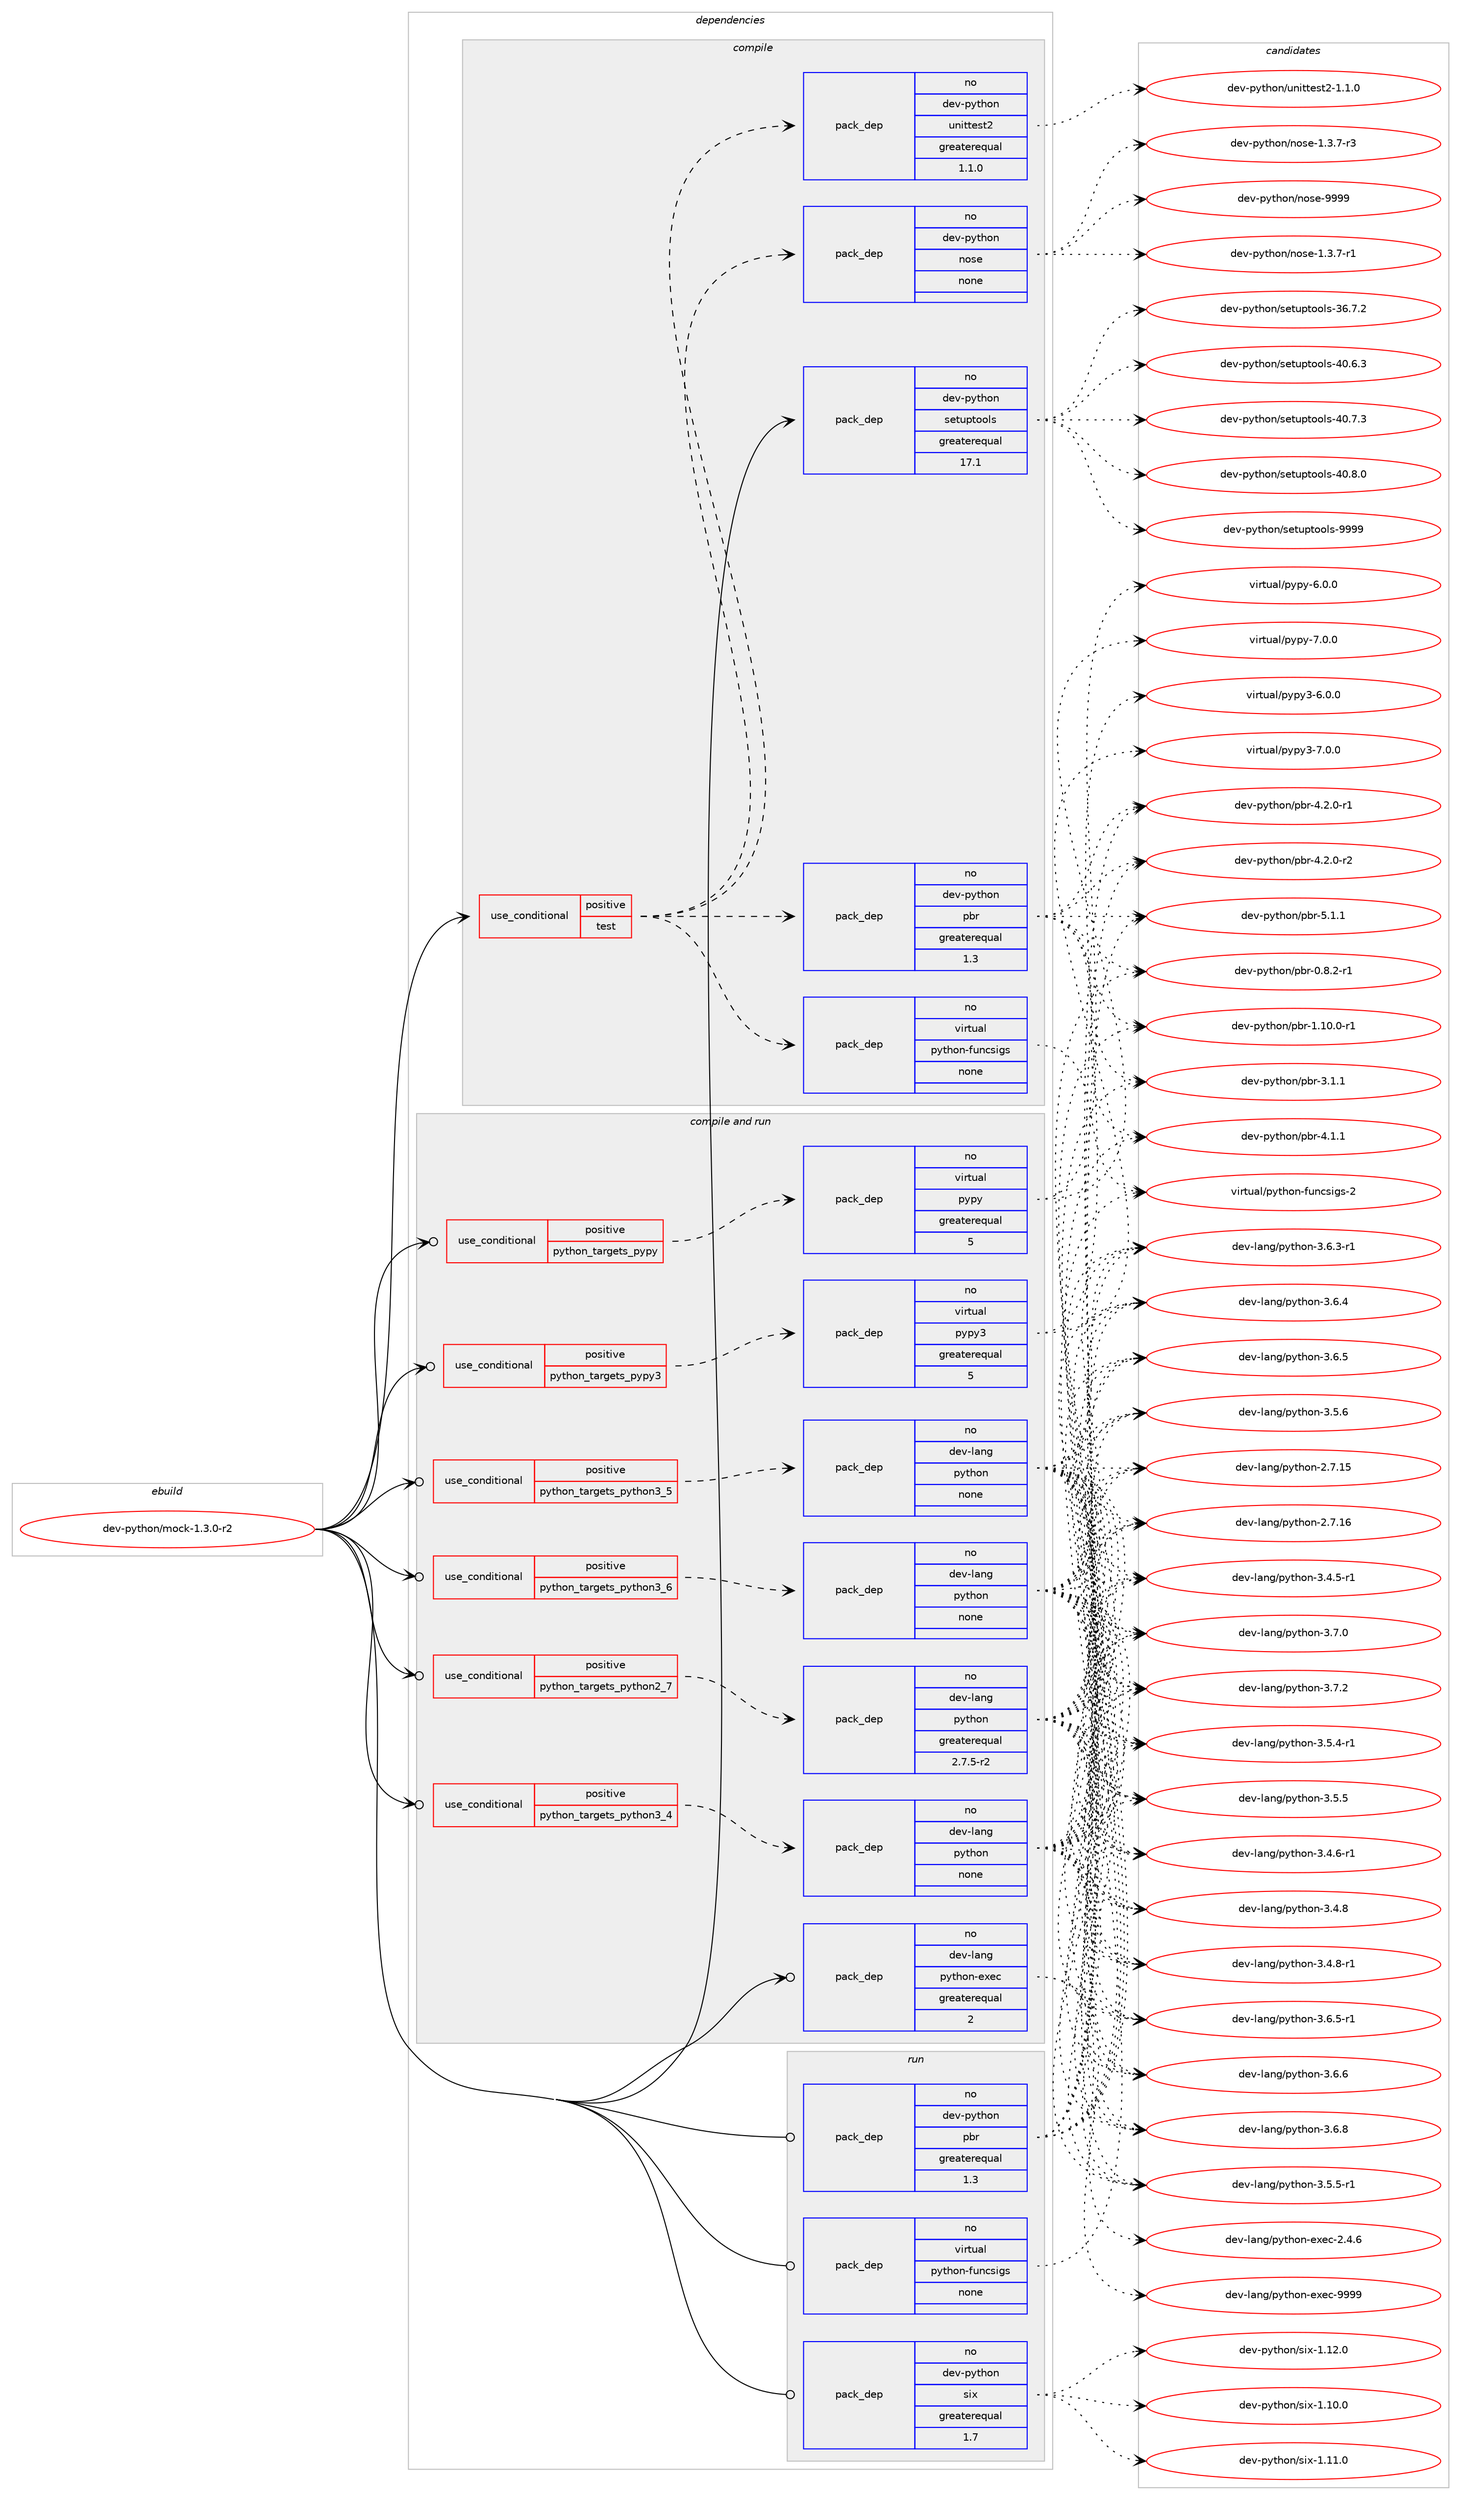 digraph prolog {

# *************
# Graph options
# *************

newrank=true;
concentrate=true;
compound=true;
graph [rankdir=LR,fontname=Helvetica,fontsize=10,ranksep=1.5];#, ranksep=2.5, nodesep=0.2];
edge  [arrowhead=vee];
node  [fontname=Helvetica,fontsize=10];

# **********
# The ebuild
# **********

subgraph cluster_leftcol {
color=gray;
rank=same;
label=<<i>ebuild</i>>;
id [label="dev-python/mock-1.3.0-r2", color=red, width=4, href="../dev-python/mock-1.3.0-r2.svg"];
}

# ****************
# The dependencies
# ****************

subgraph cluster_midcol {
color=gray;
label=<<i>dependencies</i>>;
subgraph cluster_compile {
fillcolor="#eeeeee";
style=filled;
label=<<i>compile</i>>;
subgraph cond377548 {
dependency1419018 [label=<<TABLE BORDER="0" CELLBORDER="1" CELLSPACING="0" CELLPADDING="4"><TR><TD ROWSPAN="3" CELLPADDING="10">use_conditional</TD></TR><TR><TD>positive</TD></TR><TR><TD>test</TD></TR></TABLE>>, shape=none, color=red];
subgraph pack1018196 {
dependency1419019 [label=<<TABLE BORDER="0" CELLBORDER="1" CELLSPACING="0" CELLPADDING="4" WIDTH="220"><TR><TD ROWSPAN="6" CELLPADDING="30">pack_dep</TD></TR><TR><TD WIDTH="110">no</TD></TR><TR><TD>dev-python</TD></TR><TR><TD>pbr</TD></TR><TR><TD>greaterequal</TD></TR><TR><TD>1.3</TD></TR></TABLE>>, shape=none, color=blue];
}
dependency1419018:e -> dependency1419019:w [weight=20,style="dashed",arrowhead="vee"];
subgraph pack1018197 {
dependency1419020 [label=<<TABLE BORDER="0" CELLBORDER="1" CELLSPACING="0" CELLPADDING="4" WIDTH="220"><TR><TD ROWSPAN="6" CELLPADDING="30">pack_dep</TD></TR><TR><TD WIDTH="110">no</TD></TR><TR><TD>virtual</TD></TR><TR><TD>python-funcsigs</TD></TR><TR><TD>none</TD></TR><TR><TD></TD></TR></TABLE>>, shape=none, color=blue];
}
dependency1419018:e -> dependency1419020:w [weight=20,style="dashed",arrowhead="vee"];
subgraph pack1018198 {
dependency1419021 [label=<<TABLE BORDER="0" CELLBORDER="1" CELLSPACING="0" CELLPADDING="4" WIDTH="220"><TR><TD ROWSPAN="6" CELLPADDING="30">pack_dep</TD></TR><TR><TD WIDTH="110">no</TD></TR><TR><TD>dev-python</TD></TR><TR><TD>nose</TD></TR><TR><TD>none</TD></TR><TR><TD></TD></TR></TABLE>>, shape=none, color=blue];
}
dependency1419018:e -> dependency1419021:w [weight=20,style="dashed",arrowhead="vee"];
subgraph pack1018199 {
dependency1419022 [label=<<TABLE BORDER="0" CELLBORDER="1" CELLSPACING="0" CELLPADDING="4" WIDTH="220"><TR><TD ROWSPAN="6" CELLPADDING="30">pack_dep</TD></TR><TR><TD WIDTH="110">no</TD></TR><TR><TD>dev-python</TD></TR><TR><TD>unittest2</TD></TR><TR><TD>greaterequal</TD></TR><TR><TD>1.1.0</TD></TR></TABLE>>, shape=none, color=blue];
}
dependency1419018:e -> dependency1419022:w [weight=20,style="dashed",arrowhead="vee"];
}
id:e -> dependency1419018:w [weight=20,style="solid",arrowhead="vee"];
subgraph pack1018200 {
dependency1419023 [label=<<TABLE BORDER="0" CELLBORDER="1" CELLSPACING="0" CELLPADDING="4" WIDTH="220"><TR><TD ROWSPAN="6" CELLPADDING="30">pack_dep</TD></TR><TR><TD WIDTH="110">no</TD></TR><TR><TD>dev-python</TD></TR><TR><TD>setuptools</TD></TR><TR><TD>greaterequal</TD></TR><TR><TD>17.1</TD></TR></TABLE>>, shape=none, color=blue];
}
id:e -> dependency1419023:w [weight=20,style="solid",arrowhead="vee"];
}
subgraph cluster_compileandrun {
fillcolor="#eeeeee";
style=filled;
label=<<i>compile and run</i>>;
subgraph cond377549 {
dependency1419024 [label=<<TABLE BORDER="0" CELLBORDER="1" CELLSPACING="0" CELLPADDING="4"><TR><TD ROWSPAN="3" CELLPADDING="10">use_conditional</TD></TR><TR><TD>positive</TD></TR><TR><TD>python_targets_pypy</TD></TR></TABLE>>, shape=none, color=red];
subgraph pack1018201 {
dependency1419025 [label=<<TABLE BORDER="0" CELLBORDER="1" CELLSPACING="0" CELLPADDING="4" WIDTH="220"><TR><TD ROWSPAN="6" CELLPADDING="30">pack_dep</TD></TR><TR><TD WIDTH="110">no</TD></TR><TR><TD>virtual</TD></TR><TR><TD>pypy</TD></TR><TR><TD>greaterequal</TD></TR><TR><TD>5</TD></TR></TABLE>>, shape=none, color=blue];
}
dependency1419024:e -> dependency1419025:w [weight=20,style="dashed",arrowhead="vee"];
}
id:e -> dependency1419024:w [weight=20,style="solid",arrowhead="odotvee"];
subgraph cond377550 {
dependency1419026 [label=<<TABLE BORDER="0" CELLBORDER="1" CELLSPACING="0" CELLPADDING="4"><TR><TD ROWSPAN="3" CELLPADDING="10">use_conditional</TD></TR><TR><TD>positive</TD></TR><TR><TD>python_targets_pypy3</TD></TR></TABLE>>, shape=none, color=red];
subgraph pack1018202 {
dependency1419027 [label=<<TABLE BORDER="0" CELLBORDER="1" CELLSPACING="0" CELLPADDING="4" WIDTH="220"><TR><TD ROWSPAN="6" CELLPADDING="30">pack_dep</TD></TR><TR><TD WIDTH="110">no</TD></TR><TR><TD>virtual</TD></TR><TR><TD>pypy3</TD></TR><TR><TD>greaterequal</TD></TR><TR><TD>5</TD></TR></TABLE>>, shape=none, color=blue];
}
dependency1419026:e -> dependency1419027:w [weight=20,style="dashed",arrowhead="vee"];
}
id:e -> dependency1419026:w [weight=20,style="solid",arrowhead="odotvee"];
subgraph cond377551 {
dependency1419028 [label=<<TABLE BORDER="0" CELLBORDER="1" CELLSPACING="0" CELLPADDING="4"><TR><TD ROWSPAN="3" CELLPADDING="10">use_conditional</TD></TR><TR><TD>positive</TD></TR><TR><TD>python_targets_python2_7</TD></TR></TABLE>>, shape=none, color=red];
subgraph pack1018203 {
dependency1419029 [label=<<TABLE BORDER="0" CELLBORDER="1" CELLSPACING="0" CELLPADDING="4" WIDTH="220"><TR><TD ROWSPAN="6" CELLPADDING="30">pack_dep</TD></TR><TR><TD WIDTH="110">no</TD></TR><TR><TD>dev-lang</TD></TR><TR><TD>python</TD></TR><TR><TD>greaterequal</TD></TR><TR><TD>2.7.5-r2</TD></TR></TABLE>>, shape=none, color=blue];
}
dependency1419028:e -> dependency1419029:w [weight=20,style="dashed",arrowhead="vee"];
}
id:e -> dependency1419028:w [weight=20,style="solid",arrowhead="odotvee"];
subgraph cond377552 {
dependency1419030 [label=<<TABLE BORDER="0" CELLBORDER="1" CELLSPACING="0" CELLPADDING="4"><TR><TD ROWSPAN="3" CELLPADDING="10">use_conditional</TD></TR><TR><TD>positive</TD></TR><TR><TD>python_targets_python3_4</TD></TR></TABLE>>, shape=none, color=red];
subgraph pack1018204 {
dependency1419031 [label=<<TABLE BORDER="0" CELLBORDER="1" CELLSPACING="0" CELLPADDING="4" WIDTH="220"><TR><TD ROWSPAN="6" CELLPADDING="30">pack_dep</TD></TR><TR><TD WIDTH="110">no</TD></TR><TR><TD>dev-lang</TD></TR><TR><TD>python</TD></TR><TR><TD>none</TD></TR><TR><TD></TD></TR></TABLE>>, shape=none, color=blue];
}
dependency1419030:e -> dependency1419031:w [weight=20,style="dashed",arrowhead="vee"];
}
id:e -> dependency1419030:w [weight=20,style="solid",arrowhead="odotvee"];
subgraph cond377553 {
dependency1419032 [label=<<TABLE BORDER="0" CELLBORDER="1" CELLSPACING="0" CELLPADDING="4"><TR><TD ROWSPAN="3" CELLPADDING="10">use_conditional</TD></TR><TR><TD>positive</TD></TR><TR><TD>python_targets_python3_5</TD></TR></TABLE>>, shape=none, color=red];
subgraph pack1018205 {
dependency1419033 [label=<<TABLE BORDER="0" CELLBORDER="1" CELLSPACING="0" CELLPADDING="4" WIDTH="220"><TR><TD ROWSPAN="6" CELLPADDING="30">pack_dep</TD></TR><TR><TD WIDTH="110">no</TD></TR><TR><TD>dev-lang</TD></TR><TR><TD>python</TD></TR><TR><TD>none</TD></TR><TR><TD></TD></TR></TABLE>>, shape=none, color=blue];
}
dependency1419032:e -> dependency1419033:w [weight=20,style="dashed",arrowhead="vee"];
}
id:e -> dependency1419032:w [weight=20,style="solid",arrowhead="odotvee"];
subgraph cond377554 {
dependency1419034 [label=<<TABLE BORDER="0" CELLBORDER="1" CELLSPACING="0" CELLPADDING="4"><TR><TD ROWSPAN="3" CELLPADDING="10">use_conditional</TD></TR><TR><TD>positive</TD></TR><TR><TD>python_targets_python3_6</TD></TR></TABLE>>, shape=none, color=red];
subgraph pack1018206 {
dependency1419035 [label=<<TABLE BORDER="0" CELLBORDER="1" CELLSPACING="0" CELLPADDING="4" WIDTH="220"><TR><TD ROWSPAN="6" CELLPADDING="30">pack_dep</TD></TR><TR><TD WIDTH="110">no</TD></TR><TR><TD>dev-lang</TD></TR><TR><TD>python</TD></TR><TR><TD>none</TD></TR><TR><TD></TD></TR></TABLE>>, shape=none, color=blue];
}
dependency1419034:e -> dependency1419035:w [weight=20,style="dashed",arrowhead="vee"];
}
id:e -> dependency1419034:w [weight=20,style="solid",arrowhead="odotvee"];
subgraph pack1018207 {
dependency1419036 [label=<<TABLE BORDER="0" CELLBORDER="1" CELLSPACING="0" CELLPADDING="4" WIDTH="220"><TR><TD ROWSPAN="6" CELLPADDING="30">pack_dep</TD></TR><TR><TD WIDTH="110">no</TD></TR><TR><TD>dev-lang</TD></TR><TR><TD>python-exec</TD></TR><TR><TD>greaterequal</TD></TR><TR><TD>2</TD></TR></TABLE>>, shape=none, color=blue];
}
id:e -> dependency1419036:w [weight=20,style="solid",arrowhead="odotvee"];
}
subgraph cluster_run {
fillcolor="#eeeeee";
style=filled;
label=<<i>run</i>>;
subgraph pack1018208 {
dependency1419037 [label=<<TABLE BORDER="0" CELLBORDER="1" CELLSPACING="0" CELLPADDING="4" WIDTH="220"><TR><TD ROWSPAN="6" CELLPADDING="30">pack_dep</TD></TR><TR><TD WIDTH="110">no</TD></TR><TR><TD>dev-python</TD></TR><TR><TD>pbr</TD></TR><TR><TD>greaterequal</TD></TR><TR><TD>1.3</TD></TR></TABLE>>, shape=none, color=blue];
}
id:e -> dependency1419037:w [weight=20,style="solid",arrowhead="odot"];
subgraph pack1018209 {
dependency1419038 [label=<<TABLE BORDER="0" CELLBORDER="1" CELLSPACING="0" CELLPADDING="4" WIDTH="220"><TR><TD ROWSPAN="6" CELLPADDING="30">pack_dep</TD></TR><TR><TD WIDTH="110">no</TD></TR><TR><TD>dev-python</TD></TR><TR><TD>six</TD></TR><TR><TD>greaterequal</TD></TR><TR><TD>1.7</TD></TR></TABLE>>, shape=none, color=blue];
}
id:e -> dependency1419038:w [weight=20,style="solid",arrowhead="odot"];
subgraph pack1018210 {
dependency1419039 [label=<<TABLE BORDER="0" CELLBORDER="1" CELLSPACING="0" CELLPADDING="4" WIDTH="220"><TR><TD ROWSPAN="6" CELLPADDING="30">pack_dep</TD></TR><TR><TD WIDTH="110">no</TD></TR><TR><TD>virtual</TD></TR><TR><TD>python-funcsigs</TD></TR><TR><TD>none</TD></TR><TR><TD></TD></TR></TABLE>>, shape=none, color=blue];
}
id:e -> dependency1419039:w [weight=20,style="solid",arrowhead="odot"];
}
}

# **************
# The candidates
# **************

subgraph cluster_choices {
rank=same;
color=gray;
label=<<i>candidates</i>>;

subgraph choice1018196 {
color=black;
nodesep=1;
choice1001011184511212111610411111047112981144548465646504511449 [label="dev-python/pbr-0.8.2-r1", color=red, width=4,href="../dev-python/pbr-0.8.2-r1.svg"];
choice100101118451121211161041111104711298114454946494846484511449 [label="dev-python/pbr-1.10.0-r1", color=red, width=4,href="../dev-python/pbr-1.10.0-r1.svg"];
choice100101118451121211161041111104711298114455146494649 [label="dev-python/pbr-3.1.1", color=red, width=4,href="../dev-python/pbr-3.1.1.svg"];
choice100101118451121211161041111104711298114455246494649 [label="dev-python/pbr-4.1.1", color=red, width=4,href="../dev-python/pbr-4.1.1.svg"];
choice1001011184511212111610411111047112981144552465046484511449 [label="dev-python/pbr-4.2.0-r1", color=red, width=4,href="../dev-python/pbr-4.2.0-r1.svg"];
choice1001011184511212111610411111047112981144552465046484511450 [label="dev-python/pbr-4.2.0-r2", color=red, width=4,href="../dev-python/pbr-4.2.0-r2.svg"];
choice100101118451121211161041111104711298114455346494649 [label="dev-python/pbr-5.1.1", color=red, width=4,href="../dev-python/pbr-5.1.1.svg"];
dependency1419019:e -> choice1001011184511212111610411111047112981144548465646504511449:w [style=dotted,weight="100"];
dependency1419019:e -> choice100101118451121211161041111104711298114454946494846484511449:w [style=dotted,weight="100"];
dependency1419019:e -> choice100101118451121211161041111104711298114455146494649:w [style=dotted,weight="100"];
dependency1419019:e -> choice100101118451121211161041111104711298114455246494649:w [style=dotted,weight="100"];
dependency1419019:e -> choice1001011184511212111610411111047112981144552465046484511449:w [style=dotted,weight="100"];
dependency1419019:e -> choice1001011184511212111610411111047112981144552465046484511450:w [style=dotted,weight="100"];
dependency1419019:e -> choice100101118451121211161041111104711298114455346494649:w [style=dotted,weight="100"];
}
subgraph choice1018197 {
color=black;
nodesep=1;
choice118105114116117971084711212111610411111045102117110991151051031154550 [label="virtual/python-funcsigs-2", color=red, width=4,href="../virtual/python-funcsigs-2.svg"];
dependency1419020:e -> choice118105114116117971084711212111610411111045102117110991151051031154550:w [style=dotted,weight="100"];
}
subgraph choice1018198 {
color=black;
nodesep=1;
choice10010111845112121116104111110471101111151014549465146554511449 [label="dev-python/nose-1.3.7-r1", color=red, width=4,href="../dev-python/nose-1.3.7-r1.svg"];
choice10010111845112121116104111110471101111151014549465146554511451 [label="dev-python/nose-1.3.7-r3", color=red, width=4,href="../dev-python/nose-1.3.7-r3.svg"];
choice10010111845112121116104111110471101111151014557575757 [label="dev-python/nose-9999", color=red, width=4,href="../dev-python/nose-9999.svg"];
dependency1419021:e -> choice10010111845112121116104111110471101111151014549465146554511449:w [style=dotted,weight="100"];
dependency1419021:e -> choice10010111845112121116104111110471101111151014549465146554511451:w [style=dotted,weight="100"];
dependency1419021:e -> choice10010111845112121116104111110471101111151014557575757:w [style=dotted,weight="100"];
}
subgraph choice1018199 {
color=black;
nodesep=1;
choice100101118451121211161041111104711711010511611610111511650454946494648 [label="dev-python/unittest2-1.1.0", color=red, width=4,href="../dev-python/unittest2-1.1.0.svg"];
dependency1419022:e -> choice100101118451121211161041111104711711010511611610111511650454946494648:w [style=dotted,weight="100"];
}
subgraph choice1018200 {
color=black;
nodesep=1;
choice100101118451121211161041111104711510111611711211611111110811545515446554650 [label="dev-python/setuptools-36.7.2", color=red, width=4,href="../dev-python/setuptools-36.7.2.svg"];
choice100101118451121211161041111104711510111611711211611111110811545524846544651 [label="dev-python/setuptools-40.6.3", color=red, width=4,href="../dev-python/setuptools-40.6.3.svg"];
choice100101118451121211161041111104711510111611711211611111110811545524846554651 [label="dev-python/setuptools-40.7.3", color=red, width=4,href="../dev-python/setuptools-40.7.3.svg"];
choice100101118451121211161041111104711510111611711211611111110811545524846564648 [label="dev-python/setuptools-40.8.0", color=red, width=4,href="../dev-python/setuptools-40.8.0.svg"];
choice10010111845112121116104111110471151011161171121161111111081154557575757 [label="dev-python/setuptools-9999", color=red, width=4,href="../dev-python/setuptools-9999.svg"];
dependency1419023:e -> choice100101118451121211161041111104711510111611711211611111110811545515446554650:w [style=dotted,weight="100"];
dependency1419023:e -> choice100101118451121211161041111104711510111611711211611111110811545524846544651:w [style=dotted,weight="100"];
dependency1419023:e -> choice100101118451121211161041111104711510111611711211611111110811545524846554651:w [style=dotted,weight="100"];
dependency1419023:e -> choice100101118451121211161041111104711510111611711211611111110811545524846564648:w [style=dotted,weight="100"];
dependency1419023:e -> choice10010111845112121116104111110471151011161171121161111111081154557575757:w [style=dotted,weight="100"];
}
subgraph choice1018201 {
color=black;
nodesep=1;
choice1181051141161179710847112121112121455446484648 [label="virtual/pypy-6.0.0", color=red, width=4,href="../virtual/pypy-6.0.0.svg"];
choice1181051141161179710847112121112121455546484648 [label="virtual/pypy-7.0.0", color=red, width=4,href="../virtual/pypy-7.0.0.svg"];
dependency1419025:e -> choice1181051141161179710847112121112121455446484648:w [style=dotted,weight="100"];
dependency1419025:e -> choice1181051141161179710847112121112121455546484648:w [style=dotted,weight="100"];
}
subgraph choice1018202 {
color=black;
nodesep=1;
choice118105114116117971084711212111212151455446484648 [label="virtual/pypy3-6.0.0", color=red, width=4,href="../virtual/pypy3-6.0.0.svg"];
choice118105114116117971084711212111212151455546484648 [label="virtual/pypy3-7.0.0", color=red, width=4,href="../virtual/pypy3-7.0.0.svg"];
dependency1419027:e -> choice118105114116117971084711212111212151455446484648:w [style=dotted,weight="100"];
dependency1419027:e -> choice118105114116117971084711212111212151455546484648:w [style=dotted,weight="100"];
}
subgraph choice1018203 {
color=black;
nodesep=1;
choice10010111845108971101034711212111610411111045504655464953 [label="dev-lang/python-2.7.15", color=red, width=4,href="../dev-lang/python-2.7.15.svg"];
choice10010111845108971101034711212111610411111045504655464954 [label="dev-lang/python-2.7.16", color=red, width=4,href="../dev-lang/python-2.7.16.svg"];
choice1001011184510897110103471121211161041111104551465246534511449 [label="dev-lang/python-3.4.5-r1", color=red, width=4,href="../dev-lang/python-3.4.5-r1.svg"];
choice1001011184510897110103471121211161041111104551465246544511449 [label="dev-lang/python-3.4.6-r1", color=red, width=4,href="../dev-lang/python-3.4.6-r1.svg"];
choice100101118451089711010347112121116104111110455146524656 [label="dev-lang/python-3.4.8", color=red, width=4,href="../dev-lang/python-3.4.8.svg"];
choice1001011184510897110103471121211161041111104551465246564511449 [label="dev-lang/python-3.4.8-r1", color=red, width=4,href="../dev-lang/python-3.4.8-r1.svg"];
choice1001011184510897110103471121211161041111104551465346524511449 [label="dev-lang/python-3.5.4-r1", color=red, width=4,href="../dev-lang/python-3.5.4-r1.svg"];
choice100101118451089711010347112121116104111110455146534653 [label="dev-lang/python-3.5.5", color=red, width=4,href="../dev-lang/python-3.5.5.svg"];
choice1001011184510897110103471121211161041111104551465346534511449 [label="dev-lang/python-3.5.5-r1", color=red, width=4,href="../dev-lang/python-3.5.5-r1.svg"];
choice100101118451089711010347112121116104111110455146534654 [label="dev-lang/python-3.5.6", color=red, width=4,href="../dev-lang/python-3.5.6.svg"];
choice1001011184510897110103471121211161041111104551465446514511449 [label="dev-lang/python-3.6.3-r1", color=red, width=4,href="../dev-lang/python-3.6.3-r1.svg"];
choice100101118451089711010347112121116104111110455146544652 [label="dev-lang/python-3.6.4", color=red, width=4,href="../dev-lang/python-3.6.4.svg"];
choice100101118451089711010347112121116104111110455146544653 [label="dev-lang/python-3.6.5", color=red, width=4,href="../dev-lang/python-3.6.5.svg"];
choice1001011184510897110103471121211161041111104551465446534511449 [label="dev-lang/python-3.6.5-r1", color=red, width=4,href="../dev-lang/python-3.6.5-r1.svg"];
choice100101118451089711010347112121116104111110455146544654 [label="dev-lang/python-3.6.6", color=red, width=4,href="../dev-lang/python-3.6.6.svg"];
choice100101118451089711010347112121116104111110455146544656 [label="dev-lang/python-3.6.8", color=red, width=4,href="../dev-lang/python-3.6.8.svg"];
choice100101118451089711010347112121116104111110455146554648 [label="dev-lang/python-3.7.0", color=red, width=4,href="../dev-lang/python-3.7.0.svg"];
choice100101118451089711010347112121116104111110455146554650 [label="dev-lang/python-3.7.2", color=red, width=4,href="../dev-lang/python-3.7.2.svg"];
dependency1419029:e -> choice10010111845108971101034711212111610411111045504655464953:w [style=dotted,weight="100"];
dependency1419029:e -> choice10010111845108971101034711212111610411111045504655464954:w [style=dotted,weight="100"];
dependency1419029:e -> choice1001011184510897110103471121211161041111104551465246534511449:w [style=dotted,weight="100"];
dependency1419029:e -> choice1001011184510897110103471121211161041111104551465246544511449:w [style=dotted,weight="100"];
dependency1419029:e -> choice100101118451089711010347112121116104111110455146524656:w [style=dotted,weight="100"];
dependency1419029:e -> choice1001011184510897110103471121211161041111104551465246564511449:w [style=dotted,weight="100"];
dependency1419029:e -> choice1001011184510897110103471121211161041111104551465346524511449:w [style=dotted,weight="100"];
dependency1419029:e -> choice100101118451089711010347112121116104111110455146534653:w [style=dotted,weight="100"];
dependency1419029:e -> choice1001011184510897110103471121211161041111104551465346534511449:w [style=dotted,weight="100"];
dependency1419029:e -> choice100101118451089711010347112121116104111110455146534654:w [style=dotted,weight="100"];
dependency1419029:e -> choice1001011184510897110103471121211161041111104551465446514511449:w [style=dotted,weight="100"];
dependency1419029:e -> choice100101118451089711010347112121116104111110455146544652:w [style=dotted,weight="100"];
dependency1419029:e -> choice100101118451089711010347112121116104111110455146544653:w [style=dotted,weight="100"];
dependency1419029:e -> choice1001011184510897110103471121211161041111104551465446534511449:w [style=dotted,weight="100"];
dependency1419029:e -> choice100101118451089711010347112121116104111110455146544654:w [style=dotted,weight="100"];
dependency1419029:e -> choice100101118451089711010347112121116104111110455146544656:w [style=dotted,weight="100"];
dependency1419029:e -> choice100101118451089711010347112121116104111110455146554648:w [style=dotted,weight="100"];
dependency1419029:e -> choice100101118451089711010347112121116104111110455146554650:w [style=dotted,weight="100"];
}
subgraph choice1018204 {
color=black;
nodesep=1;
choice10010111845108971101034711212111610411111045504655464953 [label="dev-lang/python-2.7.15", color=red, width=4,href="../dev-lang/python-2.7.15.svg"];
choice10010111845108971101034711212111610411111045504655464954 [label="dev-lang/python-2.7.16", color=red, width=4,href="../dev-lang/python-2.7.16.svg"];
choice1001011184510897110103471121211161041111104551465246534511449 [label="dev-lang/python-3.4.5-r1", color=red, width=4,href="../dev-lang/python-3.4.5-r1.svg"];
choice1001011184510897110103471121211161041111104551465246544511449 [label="dev-lang/python-3.4.6-r1", color=red, width=4,href="../dev-lang/python-3.4.6-r1.svg"];
choice100101118451089711010347112121116104111110455146524656 [label="dev-lang/python-3.4.8", color=red, width=4,href="../dev-lang/python-3.4.8.svg"];
choice1001011184510897110103471121211161041111104551465246564511449 [label="dev-lang/python-3.4.8-r1", color=red, width=4,href="../dev-lang/python-3.4.8-r1.svg"];
choice1001011184510897110103471121211161041111104551465346524511449 [label="dev-lang/python-3.5.4-r1", color=red, width=4,href="../dev-lang/python-3.5.4-r1.svg"];
choice100101118451089711010347112121116104111110455146534653 [label="dev-lang/python-3.5.5", color=red, width=4,href="../dev-lang/python-3.5.5.svg"];
choice1001011184510897110103471121211161041111104551465346534511449 [label="dev-lang/python-3.5.5-r1", color=red, width=4,href="../dev-lang/python-3.5.5-r1.svg"];
choice100101118451089711010347112121116104111110455146534654 [label="dev-lang/python-3.5.6", color=red, width=4,href="../dev-lang/python-3.5.6.svg"];
choice1001011184510897110103471121211161041111104551465446514511449 [label="dev-lang/python-3.6.3-r1", color=red, width=4,href="../dev-lang/python-3.6.3-r1.svg"];
choice100101118451089711010347112121116104111110455146544652 [label="dev-lang/python-3.6.4", color=red, width=4,href="../dev-lang/python-3.6.4.svg"];
choice100101118451089711010347112121116104111110455146544653 [label="dev-lang/python-3.6.5", color=red, width=4,href="../dev-lang/python-3.6.5.svg"];
choice1001011184510897110103471121211161041111104551465446534511449 [label="dev-lang/python-3.6.5-r1", color=red, width=4,href="../dev-lang/python-3.6.5-r1.svg"];
choice100101118451089711010347112121116104111110455146544654 [label="dev-lang/python-3.6.6", color=red, width=4,href="../dev-lang/python-3.6.6.svg"];
choice100101118451089711010347112121116104111110455146544656 [label="dev-lang/python-3.6.8", color=red, width=4,href="../dev-lang/python-3.6.8.svg"];
choice100101118451089711010347112121116104111110455146554648 [label="dev-lang/python-3.7.0", color=red, width=4,href="../dev-lang/python-3.7.0.svg"];
choice100101118451089711010347112121116104111110455146554650 [label="dev-lang/python-3.7.2", color=red, width=4,href="../dev-lang/python-3.7.2.svg"];
dependency1419031:e -> choice10010111845108971101034711212111610411111045504655464953:w [style=dotted,weight="100"];
dependency1419031:e -> choice10010111845108971101034711212111610411111045504655464954:w [style=dotted,weight="100"];
dependency1419031:e -> choice1001011184510897110103471121211161041111104551465246534511449:w [style=dotted,weight="100"];
dependency1419031:e -> choice1001011184510897110103471121211161041111104551465246544511449:w [style=dotted,weight="100"];
dependency1419031:e -> choice100101118451089711010347112121116104111110455146524656:w [style=dotted,weight="100"];
dependency1419031:e -> choice1001011184510897110103471121211161041111104551465246564511449:w [style=dotted,weight="100"];
dependency1419031:e -> choice1001011184510897110103471121211161041111104551465346524511449:w [style=dotted,weight="100"];
dependency1419031:e -> choice100101118451089711010347112121116104111110455146534653:w [style=dotted,weight="100"];
dependency1419031:e -> choice1001011184510897110103471121211161041111104551465346534511449:w [style=dotted,weight="100"];
dependency1419031:e -> choice100101118451089711010347112121116104111110455146534654:w [style=dotted,weight="100"];
dependency1419031:e -> choice1001011184510897110103471121211161041111104551465446514511449:w [style=dotted,weight="100"];
dependency1419031:e -> choice100101118451089711010347112121116104111110455146544652:w [style=dotted,weight="100"];
dependency1419031:e -> choice100101118451089711010347112121116104111110455146544653:w [style=dotted,weight="100"];
dependency1419031:e -> choice1001011184510897110103471121211161041111104551465446534511449:w [style=dotted,weight="100"];
dependency1419031:e -> choice100101118451089711010347112121116104111110455146544654:w [style=dotted,weight="100"];
dependency1419031:e -> choice100101118451089711010347112121116104111110455146544656:w [style=dotted,weight="100"];
dependency1419031:e -> choice100101118451089711010347112121116104111110455146554648:w [style=dotted,weight="100"];
dependency1419031:e -> choice100101118451089711010347112121116104111110455146554650:w [style=dotted,weight="100"];
}
subgraph choice1018205 {
color=black;
nodesep=1;
choice10010111845108971101034711212111610411111045504655464953 [label="dev-lang/python-2.7.15", color=red, width=4,href="../dev-lang/python-2.7.15.svg"];
choice10010111845108971101034711212111610411111045504655464954 [label="dev-lang/python-2.7.16", color=red, width=4,href="../dev-lang/python-2.7.16.svg"];
choice1001011184510897110103471121211161041111104551465246534511449 [label="dev-lang/python-3.4.5-r1", color=red, width=4,href="../dev-lang/python-3.4.5-r1.svg"];
choice1001011184510897110103471121211161041111104551465246544511449 [label="dev-lang/python-3.4.6-r1", color=red, width=4,href="../dev-lang/python-3.4.6-r1.svg"];
choice100101118451089711010347112121116104111110455146524656 [label="dev-lang/python-3.4.8", color=red, width=4,href="../dev-lang/python-3.4.8.svg"];
choice1001011184510897110103471121211161041111104551465246564511449 [label="dev-lang/python-3.4.8-r1", color=red, width=4,href="../dev-lang/python-3.4.8-r1.svg"];
choice1001011184510897110103471121211161041111104551465346524511449 [label="dev-lang/python-3.5.4-r1", color=red, width=4,href="../dev-lang/python-3.5.4-r1.svg"];
choice100101118451089711010347112121116104111110455146534653 [label="dev-lang/python-3.5.5", color=red, width=4,href="../dev-lang/python-3.5.5.svg"];
choice1001011184510897110103471121211161041111104551465346534511449 [label="dev-lang/python-3.5.5-r1", color=red, width=4,href="../dev-lang/python-3.5.5-r1.svg"];
choice100101118451089711010347112121116104111110455146534654 [label="dev-lang/python-3.5.6", color=red, width=4,href="../dev-lang/python-3.5.6.svg"];
choice1001011184510897110103471121211161041111104551465446514511449 [label="dev-lang/python-3.6.3-r1", color=red, width=4,href="../dev-lang/python-3.6.3-r1.svg"];
choice100101118451089711010347112121116104111110455146544652 [label="dev-lang/python-3.6.4", color=red, width=4,href="../dev-lang/python-3.6.4.svg"];
choice100101118451089711010347112121116104111110455146544653 [label="dev-lang/python-3.6.5", color=red, width=4,href="../dev-lang/python-3.6.5.svg"];
choice1001011184510897110103471121211161041111104551465446534511449 [label="dev-lang/python-3.6.5-r1", color=red, width=4,href="../dev-lang/python-3.6.5-r1.svg"];
choice100101118451089711010347112121116104111110455146544654 [label="dev-lang/python-3.6.6", color=red, width=4,href="../dev-lang/python-3.6.6.svg"];
choice100101118451089711010347112121116104111110455146544656 [label="dev-lang/python-3.6.8", color=red, width=4,href="../dev-lang/python-3.6.8.svg"];
choice100101118451089711010347112121116104111110455146554648 [label="dev-lang/python-3.7.0", color=red, width=4,href="../dev-lang/python-3.7.0.svg"];
choice100101118451089711010347112121116104111110455146554650 [label="dev-lang/python-3.7.2", color=red, width=4,href="../dev-lang/python-3.7.2.svg"];
dependency1419033:e -> choice10010111845108971101034711212111610411111045504655464953:w [style=dotted,weight="100"];
dependency1419033:e -> choice10010111845108971101034711212111610411111045504655464954:w [style=dotted,weight="100"];
dependency1419033:e -> choice1001011184510897110103471121211161041111104551465246534511449:w [style=dotted,weight="100"];
dependency1419033:e -> choice1001011184510897110103471121211161041111104551465246544511449:w [style=dotted,weight="100"];
dependency1419033:e -> choice100101118451089711010347112121116104111110455146524656:w [style=dotted,weight="100"];
dependency1419033:e -> choice1001011184510897110103471121211161041111104551465246564511449:w [style=dotted,weight="100"];
dependency1419033:e -> choice1001011184510897110103471121211161041111104551465346524511449:w [style=dotted,weight="100"];
dependency1419033:e -> choice100101118451089711010347112121116104111110455146534653:w [style=dotted,weight="100"];
dependency1419033:e -> choice1001011184510897110103471121211161041111104551465346534511449:w [style=dotted,weight="100"];
dependency1419033:e -> choice100101118451089711010347112121116104111110455146534654:w [style=dotted,weight="100"];
dependency1419033:e -> choice1001011184510897110103471121211161041111104551465446514511449:w [style=dotted,weight="100"];
dependency1419033:e -> choice100101118451089711010347112121116104111110455146544652:w [style=dotted,weight="100"];
dependency1419033:e -> choice100101118451089711010347112121116104111110455146544653:w [style=dotted,weight="100"];
dependency1419033:e -> choice1001011184510897110103471121211161041111104551465446534511449:w [style=dotted,weight="100"];
dependency1419033:e -> choice100101118451089711010347112121116104111110455146544654:w [style=dotted,weight="100"];
dependency1419033:e -> choice100101118451089711010347112121116104111110455146544656:w [style=dotted,weight="100"];
dependency1419033:e -> choice100101118451089711010347112121116104111110455146554648:w [style=dotted,weight="100"];
dependency1419033:e -> choice100101118451089711010347112121116104111110455146554650:w [style=dotted,weight="100"];
}
subgraph choice1018206 {
color=black;
nodesep=1;
choice10010111845108971101034711212111610411111045504655464953 [label="dev-lang/python-2.7.15", color=red, width=4,href="../dev-lang/python-2.7.15.svg"];
choice10010111845108971101034711212111610411111045504655464954 [label="dev-lang/python-2.7.16", color=red, width=4,href="../dev-lang/python-2.7.16.svg"];
choice1001011184510897110103471121211161041111104551465246534511449 [label="dev-lang/python-3.4.5-r1", color=red, width=4,href="../dev-lang/python-3.4.5-r1.svg"];
choice1001011184510897110103471121211161041111104551465246544511449 [label="dev-lang/python-3.4.6-r1", color=red, width=4,href="../dev-lang/python-3.4.6-r1.svg"];
choice100101118451089711010347112121116104111110455146524656 [label="dev-lang/python-3.4.8", color=red, width=4,href="../dev-lang/python-3.4.8.svg"];
choice1001011184510897110103471121211161041111104551465246564511449 [label="dev-lang/python-3.4.8-r1", color=red, width=4,href="../dev-lang/python-3.4.8-r1.svg"];
choice1001011184510897110103471121211161041111104551465346524511449 [label="dev-lang/python-3.5.4-r1", color=red, width=4,href="../dev-lang/python-3.5.4-r1.svg"];
choice100101118451089711010347112121116104111110455146534653 [label="dev-lang/python-3.5.5", color=red, width=4,href="../dev-lang/python-3.5.5.svg"];
choice1001011184510897110103471121211161041111104551465346534511449 [label="dev-lang/python-3.5.5-r1", color=red, width=4,href="../dev-lang/python-3.5.5-r1.svg"];
choice100101118451089711010347112121116104111110455146534654 [label="dev-lang/python-3.5.6", color=red, width=4,href="../dev-lang/python-3.5.6.svg"];
choice1001011184510897110103471121211161041111104551465446514511449 [label="dev-lang/python-3.6.3-r1", color=red, width=4,href="../dev-lang/python-3.6.3-r1.svg"];
choice100101118451089711010347112121116104111110455146544652 [label="dev-lang/python-3.6.4", color=red, width=4,href="../dev-lang/python-3.6.4.svg"];
choice100101118451089711010347112121116104111110455146544653 [label="dev-lang/python-3.6.5", color=red, width=4,href="../dev-lang/python-3.6.5.svg"];
choice1001011184510897110103471121211161041111104551465446534511449 [label="dev-lang/python-3.6.5-r1", color=red, width=4,href="../dev-lang/python-3.6.5-r1.svg"];
choice100101118451089711010347112121116104111110455146544654 [label="dev-lang/python-3.6.6", color=red, width=4,href="../dev-lang/python-3.6.6.svg"];
choice100101118451089711010347112121116104111110455146544656 [label="dev-lang/python-3.6.8", color=red, width=4,href="../dev-lang/python-3.6.8.svg"];
choice100101118451089711010347112121116104111110455146554648 [label="dev-lang/python-3.7.0", color=red, width=4,href="../dev-lang/python-3.7.0.svg"];
choice100101118451089711010347112121116104111110455146554650 [label="dev-lang/python-3.7.2", color=red, width=4,href="../dev-lang/python-3.7.2.svg"];
dependency1419035:e -> choice10010111845108971101034711212111610411111045504655464953:w [style=dotted,weight="100"];
dependency1419035:e -> choice10010111845108971101034711212111610411111045504655464954:w [style=dotted,weight="100"];
dependency1419035:e -> choice1001011184510897110103471121211161041111104551465246534511449:w [style=dotted,weight="100"];
dependency1419035:e -> choice1001011184510897110103471121211161041111104551465246544511449:w [style=dotted,weight="100"];
dependency1419035:e -> choice100101118451089711010347112121116104111110455146524656:w [style=dotted,weight="100"];
dependency1419035:e -> choice1001011184510897110103471121211161041111104551465246564511449:w [style=dotted,weight="100"];
dependency1419035:e -> choice1001011184510897110103471121211161041111104551465346524511449:w [style=dotted,weight="100"];
dependency1419035:e -> choice100101118451089711010347112121116104111110455146534653:w [style=dotted,weight="100"];
dependency1419035:e -> choice1001011184510897110103471121211161041111104551465346534511449:w [style=dotted,weight="100"];
dependency1419035:e -> choice100101118451089711010347112121116104111110455146534654:w [style=dotted,weight="100"];
dependency1419035:e -> choice1001011184510897110103471121211161041111104551465446514511449:w [style=dotted,weight="100"];
dependency1419035:e -> choice100101118451089711010347112121116104111110455146544652:w [style=dotted,weight="100"];
dependency1419035:e -> choice100101118451089711010347112121116104111110455146544653:w [style=dotted,weight="100"];
dependency1419035:e -> choice1001011184510897110103471121211161041111104551465446534511449:w [style=dotted,weight="100"];
dependency1419035:e -> choice100101118451089711010347112121116104111110455146544654:w [style=dotted,weight="100"];
dependency1419035:e -> choice100101118451089711010347112121116104111110455146544656:w [style=dotted,weight="100"];
dependency1419035:e -> choice100101118451089711010347112121116104111110455146554648:w [style=dotted,weight="100"];
dependency1419035:e -> choice100101118451089711010347112121116104111110455146554650:w [style=dotted,weight="100"];
}
subgraph choice1018207 {
color=black;
nodesep=1;
choice1001011184510897110103471121211161041111104510112010199455046524654 [label="dev-lang/python-exec-2.4.6", color=red, width=4,href="../dev-lang/python-exec-2.4.6.svg"];
choice10010111845108971101034711212111610411111045101120101994557575757 [label="dev-lang/python-exec-9999", color=red, width=4,href="../dev-lang/python-exec-9999.svg"];
dependency1419036:e -> choice1001011184510897110103471121211161041111104510112010199455046524654:w [style=dotted,weight="100"];
dependency1419036:e -> choice10010111845108971101034711212111610411111045101120101994557575757:w [style=dotted,weight="100"];
}
subgraph choice1018208 {
color=black;
nodesep=1;
choice1001011184511212111610411111047112981144548465646504511449 [label="dev-python/pbr-0.8.2-r1", color=red, width=4,href="../dev-python/pbr-0.8.2-r1.svg"];
choice100101118451121211161041111104711298114454946494846484511449 [label="dev-python/pbr-1.10.0-r1", color=red, width=4,href="../dev-python/pbr-1.10.0-r1.svg"];
choice100101118451121211161041111104711298114455146494649 [label="dev-python/pbr-3.1.1", color=red, width=4,href="../dev-python/pbr-3.1.1.svg"];
choice100101118451121211161041111104711298114455246494649 [label="dev-python/pbr-4.1.1", color=red, width=4,href="../dev-python/pbr-4.1.1.svg"];
choice1001011184511212111610411111047112981144552465046484511449 [label="dev-python/pbr-4.2.0-r1", color=red, width=4,href="../dev-python/pbr-4.2.0-r1.svg"];
choice1001011184511212111610411111047112981144552465046484511450 [label="dev-python/pbr-4.2.0-r2", color=red, width=4,href="../dev-python/pbr-4.2.0-r2.svg"];
choice100101118451121211161041111104711298114455346494649 [label="dev-python/pbr-5.1.1", color=red, width=4,href="../dev-python/pbr-5.1.1.svg"];
dependency1419037:e -> choice1001011184511212111610411111047112981144548465646504511449:w [style=dotted,weight="100"];
dependency1419037:e -> choice100101118451121211161041111104711298114454946494846484511449:w [style=dotted,weight="100"];
dependency1419037:e -> choice100101118451121211161041111104711298114455146494649:w [style=dotted,weight="100"];
dependency1419037:e -> choice100101118451121211161041111104711298114455246494649:w [style=dotted,weight="100"];
dependency1419037:e -> choice1001011184511212111610411111047112981144552465046484511449:w [style=dotted,weight="100"];
dependency1419037:e -> choice1001011184511212111610411111047112981144552465046484511450:w [style=dotted,weight="100"];
dependency1419037:e -> choice100101118451121211161041111104711298114455346494649:w [style=dotted,weight="100"];
}
subgraph choice1018209 {
color=black;
nodesep=1;
choice100101118451121211161041111104711510512045494649484648 [label="dev-python/six-1.10.0", color=red, width=4,href="../dev-python/six-1.10.0.svg"];
choice100101118451121211161041111104711510512045494649494648 [label="dev-python/six-1.11.0", color=red, width=4,href="../dev-python/six-1.11.0.svg"];
choice100101118451121211161041111104711510512045494649504648 [label="dev-python/six-1.12.0", color=red, width=4,href="../dev-python/six-1.12.0.svg"];
dependency1419038:e -> choice100101118451121211161041111104711510512045494649484648:w [style=dotted,weight="100"];
dependency1419038:e -> choice100101118451121211161041111104711510512045494649494648:w [style=dotted,weight="100"];
dependency1419038:e -> choice100101118451121211161041111104711510512045494649504648:w [style=dotted,weight="100"];
}
subgraph choice1018210 {
color=black;
nodesep=1;
choice118105114116117971084711212111610411111045102117110991151051031154550 [label="virtual/python-funcsigs-2", color=red, width=4,href="../virtual/python-funcsigs-2.svg"];
dependency1419039:e -> choice118105114116117971084711212111610411111045102117110991151051031154550:w [style=dotted,weight="100"];
}
}

}
